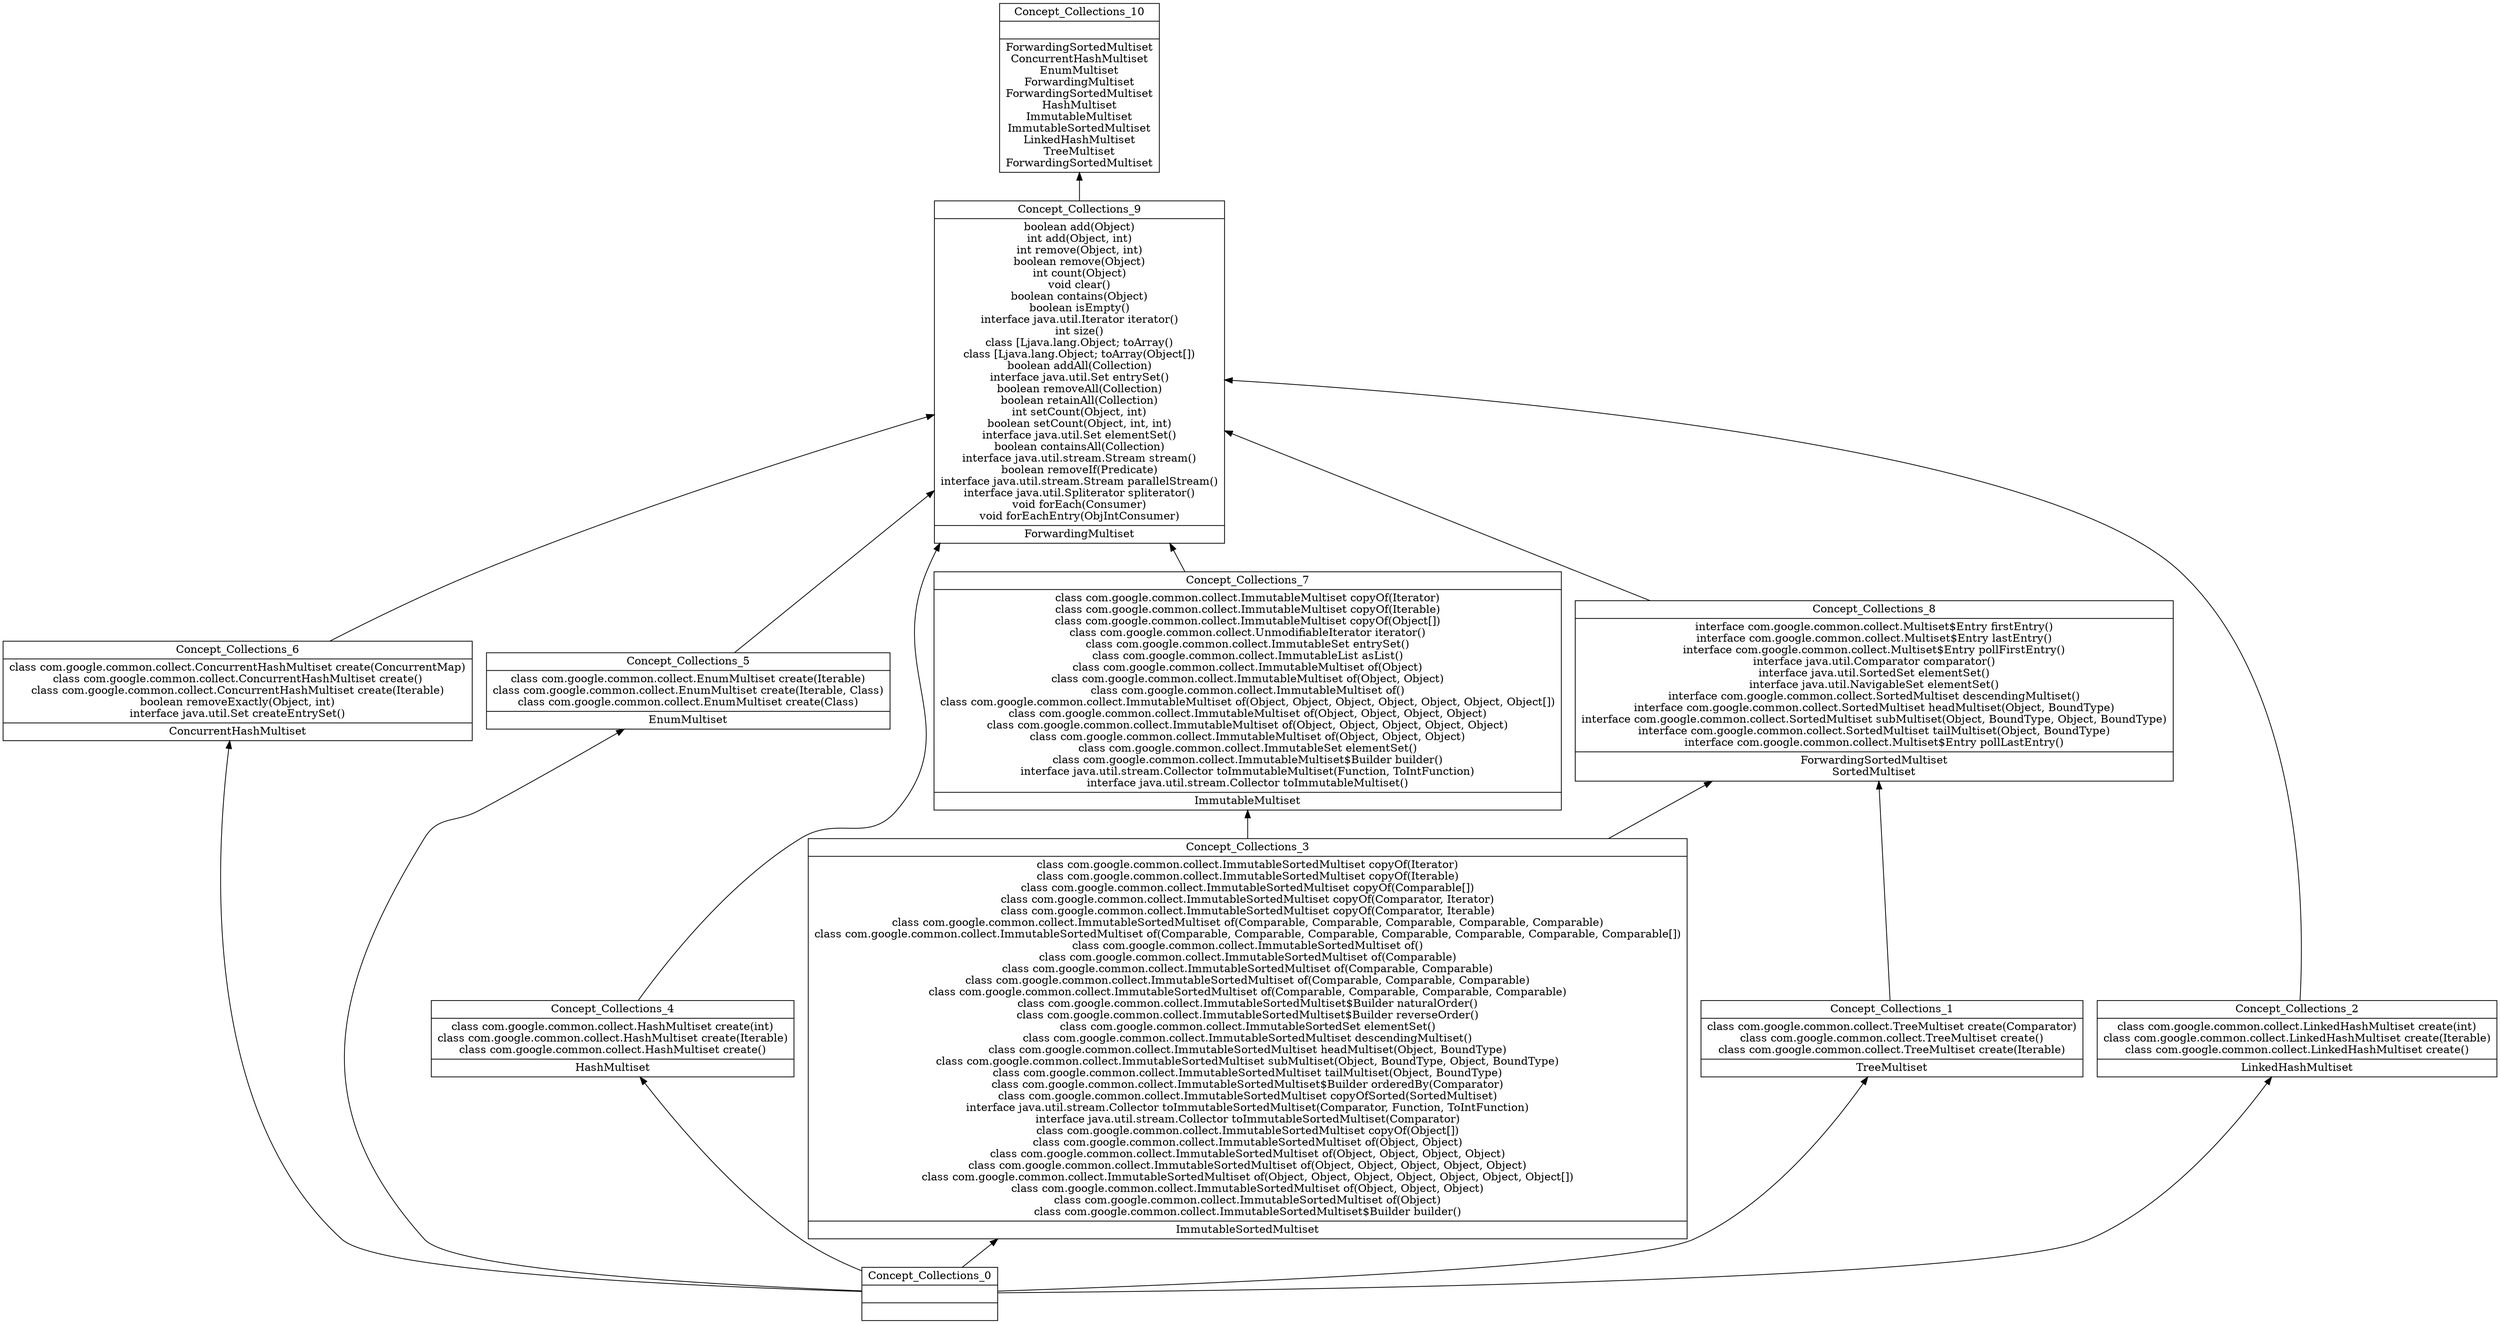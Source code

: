 digraph G { 
	rankdir=BT;
subgraph Collections { 
label="Collections";
1 [shape=record,label="{Concept_Collections_10||ForwardingSortedMultiset\nConcurrentHashMultiset\nEnumMultiset\nForwardingMultiset\nForwardingSortedMultiset\nHashMultiset\nImmutableMultiset\nImmutableSortedMultiset\nLinkedHashMultiset\nTreeMultiset\nForwardingSortedMultiset\n}"];
2 [shape=record,label="{Concept_Collections_9|boolean add(Object)\nint add(Object, int)\nint remove(Object, int)\nboolean remove(Object)\nint count(Object)\nvoid clear()\nboolean contains(Object)\nboolean isEmpty()\ninterface java.util.Iterator iterator()\nint size()\nclass [Ljava.lang.Object; toArray()\nclass [Ljava.lang.Object; toArray(Object[])\nboolean addAll(Collection)\ninterface java.util.Set entrySet()\nboolean removeAll(Collection)\nboolean retainAll(Collection)\nint setCount(Object, int)\nboolean setCount(Object, int, int)\ninterface java.util.Set elementSet()\nboolean containsAll(Collection)\ninterface java.util.stream.Stream stream()\nboolean removeIf(Predicate)\ninterface java.util.stream.Stream parallelStream()\ninterface java.util.Spliterator spliterator()\nvoid forEach(Consumer)\nvoid forEachEntry(ObjIntConsumer)\n|ForwardingMultiset\n}"];
3 [shape=record,label="{Concept_Collections_6|class com.google.common.collect.ConcurrentHashMultiset create(ConcurrentMap)\nclass com.google.common.collect.ConcurrentHashMultiset create()\nclass com.google.common.collect.ConcurrentHashMultiset create(Iterable)\nboolean removeExactly(Object, int)\ninterface java.util.Set createEntrySet()\n|ConcurrentHashMultiset\n}"];
4 [shape=record,label="{Concept_Collections_0||}"];
5 [shape=record,label="{Concept_Collections_5|class com.google.common.collect.EnumMultiset create(Iterable)\nclass com.google.common.collect.EnumMultiset create(Iterable, Class)\nclass com.google.common.collect.EnumMultiset create(Class)\n|EnumMultiset\n}"];
6 [shape=record,label="{Concept_Collections_8|interface com.google.common.collect.Multiset$Entry firstEntry()\ninterface com.google.common.collect.Multiset$Entry lastEntry()\ninterface com.google.common.collect.Multiset$Entry pollFirstEntry()\ninterface java.util.Comparator comparator()\ninterface java.util.SortedSet elementSet()\ninterface java.util.NavigableSet elementSet()\ninterface com.google.common.collect.SortedMultiset descendingMultiset()\ninterface com.google.common.collect.SortedMultiset headMultiset(Object, BoundType)\ninterface com.google.common.collect.SortedMultiset subMultiset(Object, BoundType, Object, BoundType)\ninterface com.google.common.collect.SortedMultiset tailMultiset(Object, BoundType)\ninterface com.google.common.collect.Multiset$Entry pollLastEntry()\n|ForwardingSortedMultiset\nSortedMultiset\n}"];
7 [shape=record,label="{Concept_Collections_4|class com.google.common.collect.HashMultiset create(int)\nclass com.google.common.collect.HashMultiset create(Iterable)\nclass com.google.common.collect.HashMultiset create()\n|HashMultiset\n}"];
8 [shape=record,label="{Concept_Collections_3|class com.google.common.collect.ImmutableSortedMultiset copyOf(Iterator)\nclass com.google.common.collect.ImmutableSortedMultiset copyOf(Iterable)\nclass com.google.common.collect.ImmutableSortedMultiset copyOf(Comparable[])\nclass com.google.common.collect.ImmutableSortedMultiset copyOf(Comparator, Iterator)\nclass com.google.common.collect.ImmutableSortedMultiset copyOf(Comparator, Iterable)\nclass com.google.common.collect.ImmutableSortedMultiset of(Comparable, Comparable, Comparable, Comparable, Comparable)\nclass com.google.common.collect.ImmutableSortedMultiset of(Comparable, Comparable, Comparable, Comparable, Comparable, Comparable, Comparable[])\nclass com.google.common.collect.ImmutableSortedMultiset of()\nclass com.google.common.collect.ImmutableSortedMultiset of(Comparable)\nclass com.google.common.collect.ImmutableSortedMultiset of(Comparable, Comparable)\nclass com.google.common.collect.ImmutableSortedMultiset of(Comparable, Comparable, Comparable)\nclass com.google.common.collect.ImmutableSortedMultiset of(Comparable, Comparable, Comparable, Comparable)\nclass com.google.common.collect.ImmutableSortedMultiset$Builder naturalOrder()\nclass com.google.common.collect.ImmutableSortedMultiset$Builder reverseOrder()\nclass com.google.common.collect.ImmutableSortedSet elementSet()\nclass com.google.common.collect.ImmutableSortedMultiset descendingMultiset()\nclass com.google.common.collect.ImmutableSortedMultiset headMultiset(Object, BoundType)\nclass com.google.common.collect.ImmutableSortedMultiset subMultiset(Object, BoundType, Object, BoundType)\nclass com.google.common.collect.ImmutableSortedMultiset tailMultiset(Object, BoundType)\nclass com.google.common.collect.ImmutableSortedMultiset$Builder orderedBy(Comparator)\nclass com.google.common.collect.ImmutableSortedMultiset copyOfSorted(SortedMultiset)\ninterface java.util.stream.Collector toImmutableSortedMultiset(Comparator, Function, ToIntFunction)\ninterface java.util.stream.Collector toImmutableSortedMultiset(Comparator)\nclass com.google.common.collect.ImmutableSortedMultiset copyOf(Object[])\nclass com.google.common.collect.ImmutableSortedMultiset of(Object, Object)\nclass com.google.common.collect.ImmutableSortedMultiset of(Object, Object, Object, Object)\nclass com.google.common.collect.ImmutableSortedMultiset of(Object, Object, Object, Object, Object)\nclass com.google.common.collect.ImmutableSortedMultiset of(Object, Object, Object, Object, Object, Object, Object[])\nclass com.google.common.collect.ImmutableSortedMultiset of(Object, Object, Object)\nclass com.google.common.collect.ImmutableSortedMultiset of(Object)\nclass com.google.common.collect.ImmutableSortedMultiset$Builder builder()\n|ImmutableSortedMultiset\n}"];
9 [shape=record,label="{Concept_Collections_7|class com.google.common.collect.ImmutableMultiset copyOf(Iterator)\nclass com.google.common.collect.ImmutableMultiset copyOf(Iterable)\nclass com.google.common.collect.ImmutableMultiset copyOf(Object[])\nclass com.google.common.collect.UnmodifiableIterator iterator()\nclass com.google.common.collect.ImmutableSet entrySet()\nclass com.google.common.collect.ImmutableList asList()\nclass com.google.common.collect.ImmutableMultiset of(Object)\nclass com.google.common.collect.ImmutableMultiset of(Object, Object)\nclass com.google.common.collect.ImmutableMultiset of()\nclass com.google.common.collect.ImmutableMultiset of(Object, Object, Object, Object, Object, Object, Object[])\nclass com.google.common.collect.ImmutableMultiset of(Object, Object, Object, Object)\nclass com.google.common.collect.ImmutableMultiset of(Object, Object, Object, Object, Object)\nclass com.google.common.collect.ImmutableMultiset of(Object, Object, Object)\nclass com.google.common.collect.ImmutableSet elementSet()\nclass com.google.common.collect.ImmutableMultiset$Builder builder()\ninterface java.util.stream.Collector toImmutableMultiset(Function, ToIntFunction)\ninterface java.util.stream.Collector toImmutableMultiset()\n|ImmutableMultiset\n}"];
10 [shape=record,label="{Concept_Collections_2|class com.google.common.collect.LinkedHashMultiset create(int)\nclass com.google.common.collect.LinkedHashMultiset create(Iterable)\nclass com.google.common.collect.LinkedHashMultiset create()\n|LinkedHashMultiset\n}"];
11 [shape=record,label="{Concept_Collections_1|class com.google.common.collect.TreeMultiset create(Comparator)\nclass com.google.common.collect.TreeMultiset create()\nclass com.google.common.collect.TreeMultiset create(Iterable)\n|TreeMultiset\n}"];
	2 -> 1
	5 -> 2
	6 -> 2
	7 -> 2
	9 -> 2
	10 -> 2
	3 -> 2
	4 -> 3
	4 -> 5
	8 -> 6
	11 -> 6
	4 -> 7
	4 -> 8
	8 -> 9
	4 -> 10
	4 -> 11
}
}
